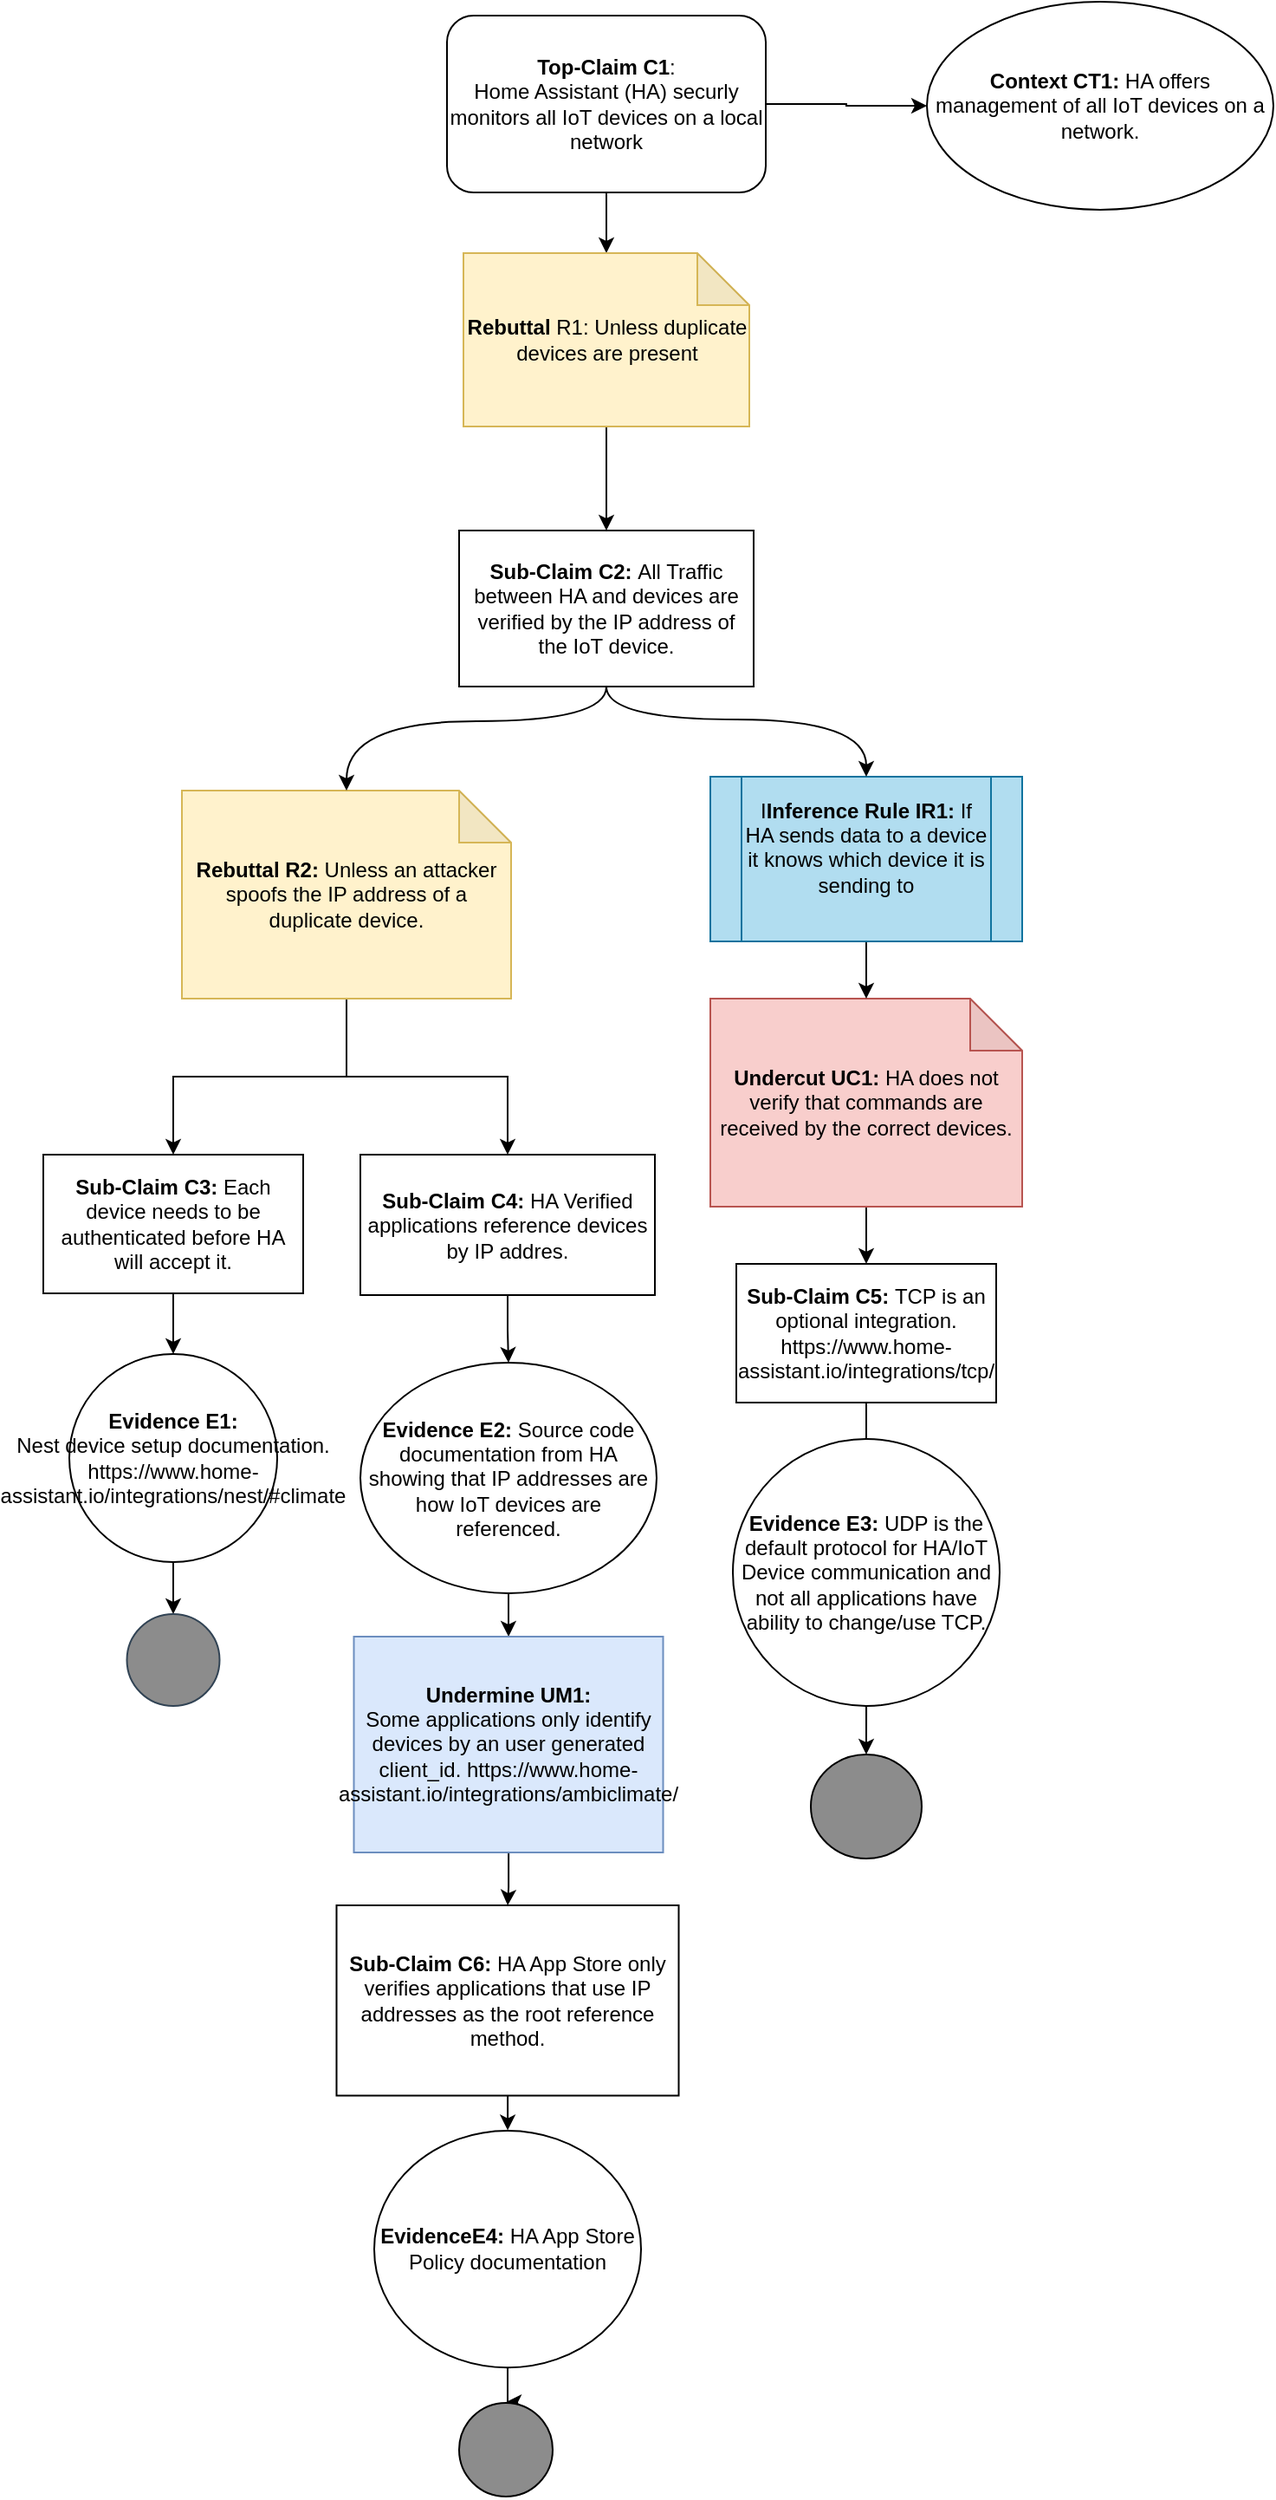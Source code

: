 <mxfile version="15.4.3" type="device"><diagram id="C5RBs43oDa-KdzZeNtuy" name="Page-1"><mxGraphModel dx="1682" dy="932" grid="0" gridSize="10" guides="1" tooltips="1" connect="1" arrows="1" fold="1" page="1" pageScale="1" pageWidth="827" pageHeight="1169" background="#FFFFFF" math="0" shadow="0"><root><mxCell id="WIyWlLk6GJQsqaUBKTNV-0"/><mxCell id="WIyWlLk6GJQsqaUBKTNV-1" parent="WIyWlLk6GJQsqaUBKTNV-0"/><mxCell id="cvqsO4UkrpHn_dr_hChA-4" value="" style="edgeStyle=orthogonalEdgeStyle;rounded=0;orthogonalLoop=1;jettySize=auto;html=1;" parent="WIyWlLk6GJQsqaUBKTNV-1" source="WIyWlLk6GJQsqaUBKTNV-3" target="cvqsO4UkrpHn_dr_hChA-0" edge="1"><mxGeometry relative="1" as="geometry"/></mxCell><mxCell id="cvqsO4UkrpHn_dr_hChA-15" value="" style="edgeStyle=orthogonalEdgeStyle;rounded=0;orthogonalLoop=1;jettySize=auto;html=1;" parent="WIyWlLk6GJQsqaUBKTNV-1" source="WIyWlLk6GJQsqaUBKTNV-3" target="cvqsO4UkrpHn_dr_hChA-13" edge="1"><mxGeometry relative="1" as="geometry"/></mxCell><mxCell id="WIyWlLk6GJQsqaUBKTNV-3" value="&lt;div&gt;&lt;b&gt;Top-Claim C1&lt;/b&gt;:&lt;/div&gt;&lt;div&gt;Home Assistant (HA) securly&lt;br&gt;&lt;/div&gt;&lt;div&gt; monitors all IoT devices on a local network&lt;/div&gt;" style="rounded=1;whiteSpace=wrap;html=1;fontSize=12;glass=0;strokeWidth=1;shadow=0;" parent="WIyWlLk6GJQsqaUBKTNV-1" vertex="1"><mxGeometry x="333" y="33" width="184" height="102" as="geometry"/></mxCell><mxCell id="cvqsO4UkrpHn_dr_hChA-5" value="" style="edgeStyle=orthogonalEdgeStyle;rounded=0;orthogonalLoop=1;jettySize=auto;html=1;" parent="WIyWlLk6GJQsqaUBKTNV-1" source="cvqsO4UkrpHn_dr_hChA-0" target="cvqsO4UkrpHn_dr_hChA-2" edge="1"><mxGeometry relative="1" as="geometry"/></mxCell><mxCell id="cvqsO4UkrpHn_dr_hChA-0" value="&lt;b&gt;Rebuttal &lt;/b&gt;R1: Unless duplicate devices are present&lt;br&gt;&lt;b&gt;&lt;/b&gt;" style="shape=note;whiteSpace=wrap;html=1;backgroundOutline=1;darkOpacity=0.05;fillColor=#fff2cc;strokeColor=#d6b656;" parent="WIyWlLk6GJQsqaUBKTNV-1" vertex="1"><mxGeometry x="342.5" y="170" width="165" height="100" as="geometry"/></mxCell><mxCell id="cvqsO4UkrpHn_dr_hChA-2" value="&lt;div&gt;&lt;b&gt;Sub-Claim C2: &lt;/b&gt;All Traffic between HA and devices are verified by the IP address of the IoT device.&lt;/div&gt;" style="rounded=0;whiteSpace=wrap;html=1;" parent="WIyWlLk6GJQsqaUBKTNV-1" vertex="1"><mxGeometry x="340" y="330" width="170" height="90" as="geometry"/></mxCell><mxCell id="cvqsO4UkrpHn_dr_hChA-17" value="" style="edgeStyle=orthogonalEdgeStyle;rounded=0;orthogonalLoop=1;jettySize=auto;html=1;" parent="WIyWlLk6GJQsqaUBKTNV-1" source="cvqsO4UkrpHn_dr_hChA-7" target="cvqsO4UkrpHn_dr_hChA-16" edge="1"><mxGeometry relative="1" as="geometry"/></mxCell><mxCell id="cvqsO4UkrpHn_dr_hChA-19" value="" style="edgeStyle=orthogonalEdgeStyle;rounded=0;orthogonalLoop=1;jettySize=auto;html=1;" parent="WIyWlLk6GJQsqaUBKTNV-1" source="cvqsO4UkrpHn_dr_hChA-7" target="cvqsO4UkrpHn_dr_hChA-18" edge="1"><mxGeometry relative="1" as="geometry"/></mxCell><mxCell id="cvqsO4UkrpHn_dr_hChA-7" value="&lt;b&gt;Rebuttal R2:&lt;/b&gt; Unless an attacker spoofs the IP address of a duplicate device." style="shape=note;whiteSpace=wrap;html=1;backgroundOutline=1;darkOpacity=0.05;fillColor=#fff2cc;strokeColor=#d6b656;" parent="WIyWlLk6GJQsqaUBKTNV-1" vertex="1"><mxGeometry x="180" y="480" width="190" height="120" as="geometry"/></mxCell><mxCell id="cvqsO4UkrpHn_dr_hChA-25" value="" style="edgeStyle=orthogonalEdgeStyle;rounded=0;orthogonalLoop=1;jettySize=auto;html=1;" parent="WIyWlLk6GJQsqaUBKTNV-1" source="cvqsO4UkrpHn_dr_hChA-8" target="cvqsO4UkrpHn_dr_hChA-24" edge="1"><mxGeometry relative="1" as="geometry"/></mxCell><mxCell id="cvqsO4UkrpHn_dr_hChA-8" value="&lt;b&gt;Undercut UC1: &lt;/b&gt;HA does not verify that commands are received by the correct devices.&lt;br&gt;&lt;b&gt;&lt;/b&gt;" style="shape=note;whiteSpace=wrap;html=1;backgroundOutline=1;darkOpacity=0.05;fillColor=#f8cecc;strokeColor=#b85450;" parent="WIyWlLk6GJQsqaUBKTNV-1" vertex="1"><mxGeometry x="485" y="600" width="180" height="120" as="geometry"/></mxCell><mxCell id="cvqsO4UkrpHn_dr_hChA-11" value="" style="curved=1;endArrow=classic;html=1;rounded=0;edgeStyle=orthogonalEdgeStyle;exitX=0.5;exitY=1;exitDx=0;exitDy=0;entryX=0.5;entryY=0;entryDx=0;entryDy=0;entryPerimeter=0;" parent="WIyWlLk6GJQsqaUBKTNV-1" source="cvqsO4UkrpHn_dr_hChA-2" target="cvqsO4UkrpHn_dr_hChA-7" edge="1"><mxGeometry width="50" height="50" relative="1" as="geometry"><mxPoint x="390" y="440" as="sourcePoint"/><mxPoint x="430" y="530" as="targetPoint"/><Array as="points"><mxPoint x="425" y="440"/><mxPoint x="275" y="440"/></Array></mxGeometry></mxCell><mxCell id="cvqsO4UkrpHn_dr_hChA-13" value="&lt;b&gt;Context CT1: &lt;/b&gt;HA offers management of all IoT devices on a network.&lt;br&gt;&lt;b&gt;&lt;/b&gt;" style="ellipse;whiteSpace=wrap;html=1;" parent="WIyWlLk6GJQsqaUBKTNV-1" vertex="1"><mxGeometry x="610" y="25" width="200" height="120" as="geometry"/></mxCell><mxCell id="cvqsO4UkrpHn_dr_hChA-21" value="" style="edgeStyle=orthogonalEdgeStyle;rounded=0;orthogonalLoop=1;jettySize=auto;html=1;" parent="WIyWlLk6GJQsqaUBKTNV-1" source="cvqsO4UkrpHn_dr_hChA-16" target="cvqsO4UkrpHn_dr_hChA-20" edge="1"><mxGeometry relative="1" as="geometry"/></mxCell><mxCell id="cvqsO4UkrpHn_dr_hChA-16" value="&lt;b&gt;Sub-Claim C3: &lt;/b&gt;Each device needs to be authenticated before HA will accept it.&lt;br&gt;&lt;b&gt;&lt;/b&gt;" style="whiteSpace=wrap;html=1;" parent="WIyWlLk6GJQsqaUBKTNV-1" vertex="1"><mxGeometry x="100" y="690" width="150" height="80" as="geometry"/></mxCell><mxCell id="ynV8e1YfJNxC6IpW0-Re-13" value="" style="edgeStyle=orthogonalEdgeStyle;rounded=0;orthogonalLoop=1;jettySize=auto;html=1;" edge="1" parent="WIyWlLk6GJQsqaUBKTNV-1" source="cvqsO4UkrpHn_dr_hChA-18" target="ynV8e1YfJNxC6IpW0-Re-12"><mxGeometry relative="1" as="geometry"/></mxCell><mxCell id="cvqsO4UkrpHn_dr_hChA-18" value="&lt;b&gt;Sub-Claim C4: &lt;/b&gt;HA Verified applications reference devices by IP addres.&lt;br&gt;&lt;b&gt;&lt;/b&gt;" style="whiteSpace=wrap;html=1;" parent="WIyWlLk6GJQsqaUBKTNV-1" vertex="1"><mxGeometry x="283" y="690" width="170" height="81" as="geometry"/></mxCell><mxCell id="cvqsO4UkrpHn_dr_hChA-23" value="" style="edgeStyle=orthogonalEdgeStyle;rounded=0;orthogonalLoop=1;jettySize=auto;html=1;" parent="WIyWlLk6GJQsqaUBKTNV-1" source="cvqsO4UkrpHn_dr_hChA-20" target="cvqsO4UkrpHn_dr_hChA-22" edge="1"><mxGeometry relative="1" as="geometry"/></mxCell><mxCell id="cvqsO4UkrpHn_dr_hChA-20" value="&lt;div&gt;&lt;b&gt;Evidence E1: &lt;br&gt;&lt;/b&gt;&lt;/div&gt;&lt;div&gt;Nest device setup documentation.&lt;/div&gt;&lt;div&gt;https://www.home-assistant.io/integrations/nest/#climate&lt;/div&gt;" style="ellipse;whiteSpace=wrap;html=1;" parent="WIyWlLk6GJQsqaUBKTNV-1" vertex="1"><mxGeometry x="115" y="805" width="120" height="120" as="geometry"/></mxCell><mxCell id="cvqsO4UkrpHn_dr_hChA-22" value="" style="ellipse;whiteSpace=wrap;html=1;fillColor=#8C8C8C;strokeColor=#314354;fontColor=#ffffff;" parent="WIyWlLk6GJQsqaUBKTNV-1" vertex="1"><mxGeometry x="148.25" y="955" width="53.5" height="53" as="geometry"/></mxCell><mxCell id="cvqsO4UkrpHn_dr_hChA-27" value="" style="edgeStyle=orthogonalEdgeStyle;rounded=0;orthogonalLoop=1;jettySize=auto;html=1;startArrow=none;" parent="WIyWlLk6GJQsqaUBKTNV-1" source="ynV8e1YfJNxC6IpW0-Re-5" edge="1"><mxGeometry relative="1" as="geometry"><mxPoint x="575.1" y="980" as="targetPoint"/></mxGeometry></mxCell><mxCell id="cvqsO4UkrpHn_dr_hChA-24" value="&lt;b&gt;Sub-Claim C5: &lt;/b&gt;TCP is an optional integration. https://www.home-assistant.io/integrations/tcp/&lt;br&gt;&lt;b&gt;&lt;/b&gt;" style="whiteSpace=wrap;html=1;" parent="WIyWlLk6GJQsqaUBKTNV-1" vertex="1"><mxGeometry x="500" y="753" width="150" height="80" as="geometry"/></mxCell><mxCell id="ynV8e1YfJNxC6IpW0-Re-4" value="" style="edgeStyle=orthogonalEdgeStyle;rounded=0;orthogonalLoop=1;jettySize=auto;html=1;exitX=0.5;exitY=1;exitDx=0;exitDy=0;" edge="1" parent="WIyWlLk6GJQsqaUBKTNV-1" source="ynV8e1YfJNxC6IpW0-Re-9" target="cvqsO4UkrpHn_dr_hChA-8"><mxGeometry relative="1" as="geometry"><mxPoint x="575" y="590.0" as="sourcePoint"/></mxGeometry></mxCell><mxCell id="ynV8e1YfJNxC6IpW0-Re-7" value="" style="edgeStyle=orthogonalEdgeStyle;rounded=0;orthogonalLoop=1;jettySize=auto;html=1;" edge="1" parent="WIyWlLk6GJQsqaUBKTNV-1" source="ynV8e1YfJNxC6IpW0-Re-5" target="ynV8e1YfJNxC6IpW0-Re-6"><mxGeometry relative="1" as="geometry"/></mxCell><mxCell id="ynV8e1YfJNxC6IpW0-Re-6" value="" style="ellipse;whiteSpace=wrap;html=1;fillColor=#8C8C8C;" vertex="1" parent="WIyWlLk6GJQsqaUBKTNV-1"><mxGeometry x="543" y="1036" width="64" height="60" as="geometry"/></mxCell><mxCell id="ynV8e1YfJNxC6IpW0-Re-9" value="&#xA;I&lt;b&gt;Inference Rule IR1: &lt;/b&gt;If HA sends data to a device it knows which device it is sending to&#xA;&#xA;" style="shape=process;whiteSpace=wrap;html=1;backgroundOutline=1;fillColor=#b1ddf0;strokeColor=#10739e;" vertex="1" parent="WIyWlLk6GJQsqaUBKTNV-1"><mxGeometry x="485" y="472" width="180" height="95" as="geometry"/></mxCell><mxCell id="ynV8e1YfJNxC6IpW0-Re-10" value="" style="curved=1;endArrow=classic;html=1;rounded=0;edgeStyle=orthogonalEdgeStyle;exitX=0.5;exitY=1;exitDx=0;exitDy=0;entryX=0.5;entryY=0;entryDx=0;entryDy=0;" edge="1" parent="WIyWlLk6GJQsqaUBKTNV-1" source="cvqsO4UkrpHn_dr_hChA-2" target="ynV8e1YfJNxC6IpW0-Re-9"><mxGeometry width="50" height="50" relative="1" as="geometry"><mxPoint x="401" y="777" as="sourcePoint"/><mxPoint x="451" y="727" as="targetPoint"/><Array as="points"><mxPoint x="425" y="439"/><mxPoint x="575" y="439"/></Array></mxGeometry></mxCell><mxCell id="ynV8e1YfJNxC6IpW0-Re-5" value="&lt;b&gt;Evidence E3: &lt;/b&gt;UDP is the default protocol for HA/IoT Device communication and not all applications have ability to change/use TCP. " style="ellipse;whiteSpace=wrap;html=1;aspect=fixed;" vertex="1" parent="WIyWlLk6GJQsqaUBKTNV-1"><mxGeometry x="498" y="854" width="154" height="154" as="geometry"/></mxCell><mxCell id="ynV8e1YfJNxC6IpW0-Re-11" value="" style="edgeStyle=orthogonalEdgeStyle;rounded=0;orthogonalLoop=1;jettySize=auto;html=1;endArrow=none;" edge="1" parent="WIyWlLk6GJQsqaUBKTNV-1" source="cvqsO4UkrpHn_dr_hChA-24" target="ynV8e1YfJNxC6IpW0-Re-5"><mxGeometry relative="1" as="geometry"><mxPoint x="575.059" y="833" as="sourcePoint"/><mxPoint x="575.1" y="980" as="targetPoint"/></mxGeometry></mxCell><mxCell id="ynV8e1YfJNxC6IpW0-Re-16" value="" style="edgeStyle=orthogonalEdgeStyle;rounded=0;orthogonalLoop=1;jettySize=auto;html=1;" edge="1" parent="WIyWlLk6GJQsqaUBKTNV-1" source="ynV8e1YfJNxC6IpW0-Re-12" target="ynV8e1YfJNxC6IpW0-Re-15"><mxGeometry relative="1" as="geometry"/></mxCell><mxCell id="ynV8e1YfJNxC6IpW0-Re-12" value="&lt;b&gt;Evidence E2: &lt;/b&gt;Source code documentation from HA showing that IP addresses are how IoT devices are referenced. &lt;br&gt;&lt;b&gt;&lt;/b&gt;" style="ellipse;whiteSpace=wrap;html=1;" vertex="1" parent="WIyWlLk6GJQsqaUBKTNV-1"><mxGeometry x="283" y="810" width="171" height="133" as="geometry"/></mxCell><mxCell id="ynV8e1YfJNxC6IpW0-Re-18" value="" style="edgeStyle=orthogonalEdgeStyle;rounded=0;orthogonalLoop=1;jettySize=auto;html=1;" edge="1" parent="WIyWlLk6GJQsqaUBKTNV-1" source="ynV8e1YfJNxC6IpW0-Re-15" target="ynV8e1YfJNxC6IpW0-Re-17"><mxGeometry relative="1" as="geometry"/></mxCell><mxCell id="ynV8e1YfJNxC6IpW0-Re-15" value="&lt;b&gt;Undermine UM1: &lt;br&gt;&lt;/b&gt;&lt;div&gt;Some applications only identify devices by an user generated client_id. https://www.home-assistant.io/integrations/ambiclimate/&lt;/div&gt;" style="whiteSpace=wrap;html=1;fillColor=#dae8fc;strokeColor=#6c8ebf;" vertex="1" parent="WIyWlLk6GJQsqaUBKTNV-1"><mxGeometry x="279.25" y="968" width="178.5" height="124.5" as="geometry"/></mxCell><mxCell id="ynV8e1YfJNxC6IpW0-Re-20" value="" style="edgeStyle=orthogonalEdgeStyle;rounded=0;orthogonalLoop=1;jettySize=auto;html=1;" edge="1" parent="WIyWlLk6GJQsqaUBKTNV-1" source="ynV8e1YfJNxC6IpW0-Re-17" target="ynV8e1YfJNxC6IpW0-Re-19"><mxGeometry relative="1" as="geometry"/></mxCell><mxCell id="ynV8e1YfJNxC6IpW0-Re-17" value="&lt;b&gt;Sub-Claim C6: &lt;/b&gt;HA App Store only verifies applications that use IP addresses as the root reference method.&lt;br&gt;&lt;b&gt;&lt;/b&gt;" style="whiteSpace=wrap;html=1;" vertex="1" parent="WIyWlLk6GJQsqaUBKTNV-1"><mxGeometry x="269.25" y="1123" width="197.5" height="109.75" as="geometry"/></mxCell><mxCell id="ynV8e1YfJNxC6IpW0-Re-22" value="" style="edgeStyle=orthogonalEdgeStyle;rounded=0;orthogonalLoop=1;jettySize=auto;html=1;" edge="1" parent="WIyWlLk6GJQsqaUBKTNV-1" source="ynV8e1YfJNxC6IpW0-Re-19" target="ynV8e1YfJNxC6IpW0-Re-21"><mxGeometry relative="1" as="geometry"/></mxCell><mxCell id="ynV8e1YfJNxC6IpW0-Re-19" value="&lt;b&gt;EvidenceE4: &lt;/b&gt;HA App Store Policy documentation&lt;br&gt;&lt;b&gt;&lt;/b&gt;" style="ellipse;whiteSpace=wrap;html=1;" vertex="1" parent="WIyWlLk6GJQsqaUBKTNV-1"><mxGeometry x="291" y="1253" width="154" height="136.63" as="geometry"/></mxCell><mxCell id="ynV8e1YfJNxC6IpW0-Re-21" value="" style="ellipse;whiteSpace=wrap;html=1;fillColor=#8C8C8C;" vertex="1" parent="WIyWlLk6GJQsqaUBKTNV-1"><mxGeometry x="340" y="1410" width="54" height="54.05" as="geometry"/></mxCell></root></mxGraphModel></diagram></mxfile>